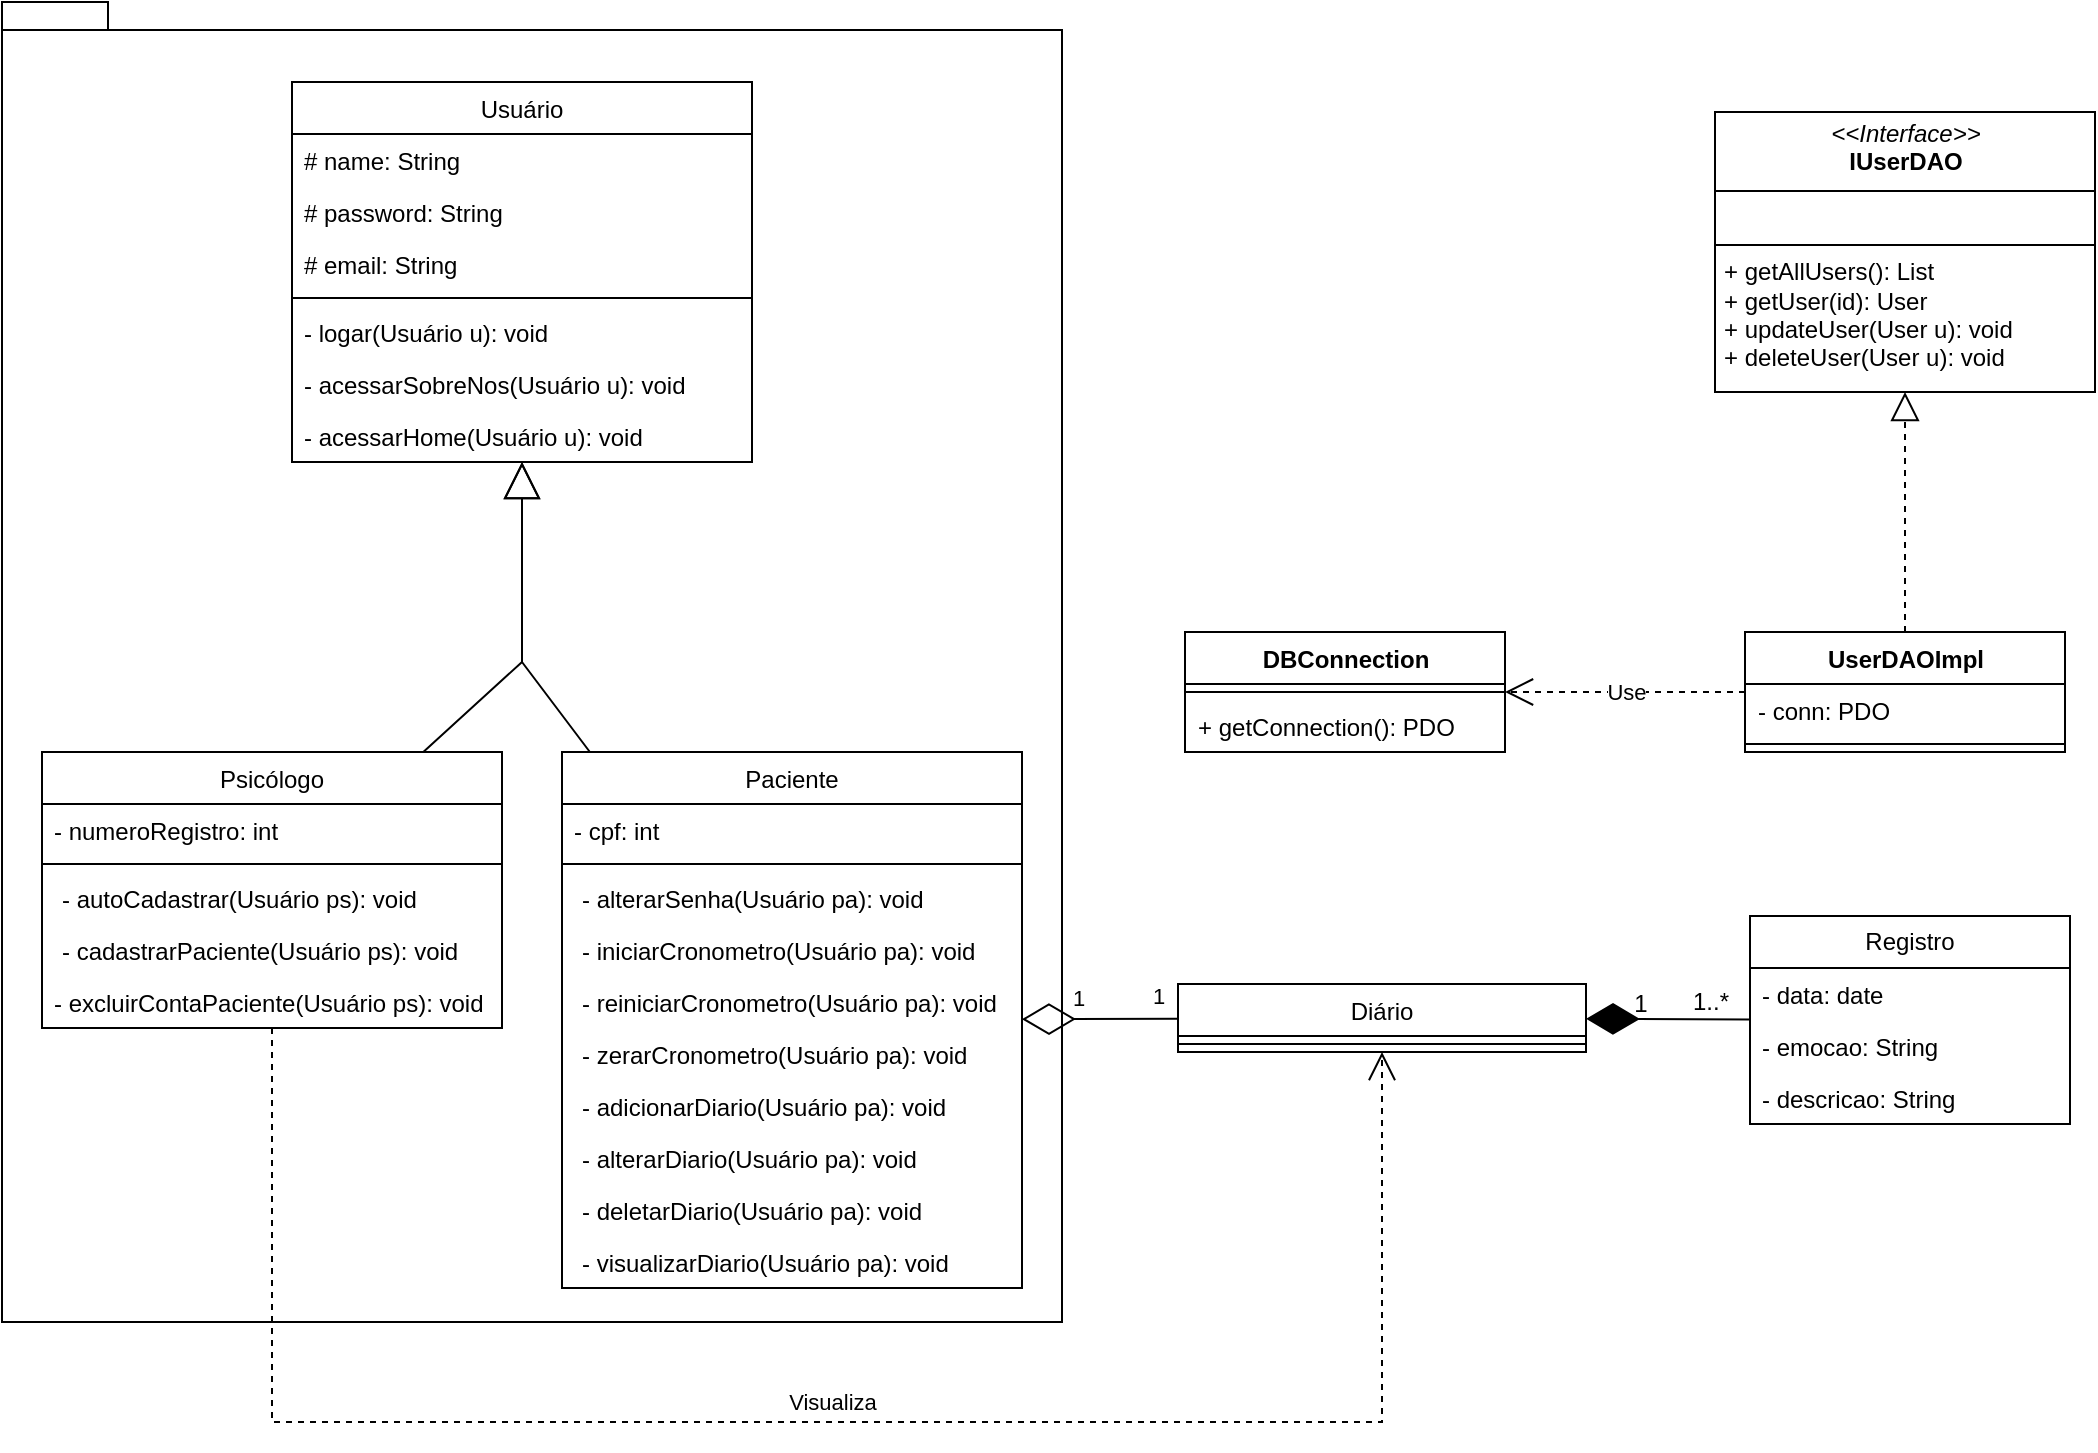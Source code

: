 <mxfile version="24.6.4" type="github">
  <diagram name="Página-1" id="_Aw1nPuLecOlaeks3R-N">
    <mxGraphModel dx="2000" dy="635" grid="1" gridSize="10" guides="1" tooltips="1" connect="1" arrows="1" fold="1" page="1" pageScale="1" pageWidth="827" pageHeight="1169" math="0" shadow="0">
      <root>
        <mxCell id="0" />
        <mxCell id="1" parent="0" />
        <mxCell id="h7Jq9w4hkz23pSaPRMlt-83" value="" style="shape=folder;fontStyle=1;spacingTop=10;tabWidth=40;tabHeight=14;tabPosition=left;html=1;whiteSpace=wrap;" parent="1" vertex="1">
          <mxGeometry x="-160" y="10" width="530" height="660" as="geometry" />
        </mxCell>
        <mxCell id="h7Jq9w4hkz23pSaPRMlt-33" value="" style="endArrow=block;endSize=16;endFill=0;html=1;rounded=0;" parent="1" source="BuMtdkC_AGbICXeLpYEw-1" target="h7Jq9w4hkz23pSaPRMlt-73" edge="1">
          <mxGeometry width="160" relative="1" as="geometry">
            <mxPoint x="48.598" y="384" as="sourcePoint" />
            <mxPoint x="100" y="264" as="targetPoint" />
            <Array as="points">
              <mxPoint x="100" y="340" />
            </Array>
          </mxGeometry>
        </mxCell>
        <mxCell id="h7Jq9w4hkz23pSaPRMlt-34" value="" style="endArrow=block;endSize=16;endFill=0;html=1;rounded=0;" parent="1" source="BuMtdkC_AGbICXeLpYEw-9" target="h7Jq9w4hkz23pSaPRMlt-73" edge="1">
          <mxGeometry width="160" relative="1" as="geometry">
            <mxPoint x="142.632" y="385" as="sourcePoint" />
            <mxPoint x="100" y="264" as="targetPoint" />
            <Array as="points">
              <mxPoint x="100" y="340" />
            </Array>
          </mxGeometry>
        </mxCell>
        <mxCell id="h7Jq9w4hkz23pSaPRMlt-38" value="" style="endArrow=diamondThin;endFill=0;endSize=24;html=1;rounded=0;" parent="1" source="BuMtdkC_AGbICXeLpYEw-20" target="BuMtdkC_AGbICXeLpYEw-9" edge="1">
          <mxGeometry width="160" relative="1" as="geometry">
            <mxPoint x="440" y="495.373" as="sourcePoint" />
            <mxPoint x="350" y="483.475" as="targetPoint" />
          </mxGeometry>
        </mxCell>
        <mxCell id="h7Jq9w4hkz23pSaPRMlt-39" value="1" style="edgeLabel;html=1;align=center;verticalAlign=middle;resizable=0;points=[];" parent="h7Jq9w4hkz23pSaPRMlt-38" vertex="1" connectable="0">
          <mxGeometry x="0.65" y="-12" relative="1" as="geometry">
            <mxPoint x="14" y="1" as="offset" />
          </mxGeometry>
        </mxCell>
        <mxCell id="h7Jq9w4hkz23pSaPRMlt-42" value="Registro" style="swimlane;fontStyle=0;childLayout=stackLayout;horizontal=1;startSize=26;fillColor=none;horizontalStack=0;resizeParent=1;resizeParentMax=0;resizeLast=0;collapsible=1;marginBottom=0;whiteSpace=wrap;html=1;" parent="1" vertex="1">
          <mxGeometry x="714" y="467" width="160" height="104" as="geometry">
            <mxRectangle x="10" y="230" width="80" height="30" as="alternateBounds" />
          </mxGeometry>
        </mxCell>
        <mxCell id="h7Jq9w4hkz23pSaPRMlt-43" value="- data&lt;span style=&quot;background-color: initial;&quot;&gt;: date&lt;/span&gt;" style="text;strokeColor=none;fillColor=none;align=left;verticalAlign=top;spacingLeft=4;spacingRight=4;overflow=hidden;rotatable=0;points=[[0,0.5],[1,0.5]];portConstraint=eastwest;whiteSpace=wrap;html=1;" parent="h7Jq9w4hkz23pSaPRMlt-42" vertex="1">
          <mxGeometry y="26" width="160" height="26" as="geometry" />
        </mxCell>
        <mxCell id="h7Jq9w4hkz23pSaPRMlt-44" value="- emocao&lt;span style=&quot;background-color: initial;&quot;&gt;: String&lt;/span&gt;" style="text;strokeColor=none;fillColor=none;align=left;verticalAlign=top;spacingLeft=4;spacingRight=4;overflow=hidden;rotatable=0;points=[[0,0.5],[1,0.5]];portConstraint=eastwest;whiteSpace=wrap;html=1;" parent="h7Jq9w4hkz23pSaPRMlt-42" vertex="1">
          <mxGeometry y="52" width="160" height="26" as="geometry" />
        </mxCell>
        <mxCell id="h7Jq9w4hkz23pSaPRMlt-45" value="- descricao&lt;span style=&quot;background-color: initial;&quot;&gt;: String&lt;/span&gt;" style="text;strokeColor=none;fillColor=none;align=left;verticalAlign=top;spacingLeft=4;spacingRight=4;overflow=hidden;rotatable=0;points=[[0,0.5],[1,0.5]];portConstraint=eastwest;whiteSpace=wrap;html=1;" parent="h7Jq9w4hkz23pSaPRMlt-42" vertex="1">
          <mxGeometry y="78" width="160" height="26" as="geometry" />
        </mxCell>
        <mxCell id="h7Jq9w4hkz23pSaPRMlt-46" value="1..*" style="text;html=1;align=center;verticalAlign=middle;resizable=0;points=[];autosize=1;strokeColor=none;fillColor=none;" parent="1" vertex="1">
          <mxGeometry x="674" y="495" width="40" height="30" as="geometry" />
        </mxCell>
        <mxCell id="h7Jq9w4hkz23pSaPRMlt-73" value="&lt;span style=&quot;font-weight: 400;&quot;&gt;Usuário&lt;/span&gt;" style="swimlane;fontStyle=1;align=center;verticalAlign=top;childLayout=stackLayout;horizontal=1;startSize=26;horizontalStack=0;resizeParent=1;resizeParentMax=0;resizeLast=0;collapsible=1;marginBottom=0;whiteSpace=wrap;html=1;" parent="1" vertex="1">
          <mxGeometry x="-15" y="50" width="230" height="190" as="geometry" />
        </mxCell>
        <mxCell id="h7Jq9w4hkz23pSaPRMlt-79" value="# name: String" style="text;strokeColor=none;fillColor=none;align=left;verticalAlign=top;spacingLeft=4;spacingRight=4;overflow=hidden;rotatable=0;points=[[0,0.5],[1,0.5]];portConstraint=eastwest;whiteSpace=wrap;html=1;" parent="h7Jq9w4hkz23pSaPRMlt-73" vertex="1">
          <mxGeometry y="26" width="230" height="26" as="geometry" />
        </mxCell>
        <mxCell id="h7Jq9w4hkz23pSaPRMlt-81" value="# password&lt;span style=&quot;background-color: initial;&quot;&gt;: String&lt;/span&gt;" style="text;strokeColor=none;fillColor=none;align=left;verticalAlign=top;spacingLeft=4;spacingRight=4;overflow=hidden;rotatable=0;points=[[0,0.5],[1,0.5]];portConstraint=eastwest;whiteSpace=wrap;html=1;" parent="h7Jq9w4hkz23pSaPRMlt-73" vertex="1">
          <mxGeometry y="52" width="230" height="26" as="geometry" />
        </mxCell>
        <mxCell id="h7Jq9w4hkz23pSaPRMlt-80" value="# email: String" style="text;strokeColor=none;fillColor=none;align=left;verticalAlign=top;spacingLeft=4;spacingRight=4;overflow=hidden;rotatable=0;points=[[0,0.5],[1,0.5]];portConstraint=eastwest;whiteSpace=wrap;html=1;" parent="h7Jq9w4hkz23pSaPRMlt-73" vertex="1">
          <mxGeometry y="78" width="230" height="26" as="geometry" />
        </mxCell>
        <mxCell id="h7Jq9w4hkz23pSaPRMlt-75" value="" style="line;strokeWidth=1;fillColor=none;align=left;verticalAlign=middle;spacingTop=-1;spacingLeft=3;spacingRight=3;rotatable=0;labelPosition=right;points=[];portConstraint=eastwest;strokeColor=inherit;" parent="h7Jq9w4hkz23pSaPRMlt-73" vertex="1">
          <mxGeometry y="104" width="230" height="8" as="geometry" />
        </mxCell>
        <mxCell id="68EFqyv2yR13PmpMGRJy-2" value="- logar(Usuário u): void" style="text;strokeColor=none;fillColor=none;align=left;verticalAlign=top;spacingLeft=4;spacingRight=4;overflow=hidden;rotatable=0;points=[[0,0.5],[1,0.5]];portConstraint=eastwest;whiteSpace=wrap;html=1;" parent="h7Jq9w4hkz23pSaPRMlt-73" vertex="1">
          <mxGeometry y="112" width="230" height="26" as="geometry" />
        </mxCell>
        <mxCell id="9gw6BSrISsGBFfLSzz2E-1" value="- acessarSobreNos(Usuário u): void" style="text;strokeColor=none;fillColor=none;align=left;verticalAlign=top;spacingLeft=4;spacingRight=4;overflow=hidden;rotatable=0;points=[[0,0.5],[1,0.5]];portConstraint=eastwest;whiteSpace=wrap;html=1;" parent="h7Jq9w4hkz23pSaPRMlt-73" vertex="1">
          <mxGeometry y="138" width="230" height="26" as="geometry" />
        </mxCell>
        <mxCell id="9gw6BSrISsGBFfLSzz2E-2" value="- acessarHome(Usuário u): void" style="text;strokeColor=none;fillColor=none;align=left;verticalAlign=top;spacingLeft=4;spacingRight=4;overflow=hidden;rotatable=0;points=[[0,0.5],[1,0.5]];portConstraint=eastwest;whiteSpace=wrap;html=1;" parent="h7Jq9w4hkz23pSaPRMlt-73" vertex="1">
          <mxGeometry y="164" width="230" height="26" as="geometry" />
        </mxCell>
        <mxCell id="h7Jq9w4hkz23pSaPRMlt-82" value="1" style="edgeLabel;html=1;align=center;verticalAlign=middle;resizable=0;points=[];" parent="1" vertex="1" connectable="0">
          <mxGeometry x="378" y="507" as="geometry">
            <mxPoint x="40" as="offset" />
          </mxGeometry>
        </mxCell>
        <mxCell id="h7Jq9w4hkz23pSaPRMlt-84" value="" style="endArrow=diamondThin;endFill=1;endSize=24;html=1;rounded=0;" parent="1" source="h7Jq9w4hkz23pSaPRMlt-42" target="BuMtdkC_AGbICXeLpYEw-20" edge="1">
          <mxGeometry width="160" relative="1" as="geometry">
            <mxPoint x="650" y="650" as="sourcePoint" />
            <mxPoint x="620" y="484.308" as="targetPoint" />
          </mxGeometry>
        </mxCell>
        <mxCell id="h7Jq9w4hkz23pSaPRMlt-85" value="Visualiza" style="endArrow=open;endSize=12;dashed=1;html=1;rounded=0;" parent="1" source="BuMtdkC_AGbICXeLpYEw-1" target="BuMtdkC_AGbICXeLpYEw-20" edge="1">
          <mxGeometry x="0.019" y="10" width="160" relative="1" as="geometry">
            <mxPoint x="-25" y="510" as="sourcePoint" />
            <mxPoint x="530" y="535" as="targetPoint" />
            <Array as="points">
              <mxPoint x="-25" y="720" />
              <mxPoint x="530" y="720" />
            </Array>
            <mxPoint as="offset" />
          </mxGeometry>
        </mxCell>
        <mxCell id="68EFqyv2yR13PmpMGRJy-3" value="1" style="text;html=1;align=center;verticalAlign=middle;resizable=0;points=[];autosize=1;strokeColor=none;fillColor=none;" parent="1" vertex="1">
          <mxGeometry x="644" y="496" width="30" height="30" as="geometry" />
        </mxCell>
        <mxCell id="BuMtdkC_AGbICXeLpYEw-1" value="&lt;span style=&quot;font-weight: 400;&quot;&gt;Psicólogo&lt;/span&gt;" style="swimlane;fontStyle=1;align=center;verticalAlign=top;childLayout=stackLayout;horizontal=1;startSize=26;horizontalStack=0;resizeParent=1;resizeParentMax=0;resizeLast=0;collapsible=1;marginBottom=0;whiteSpace=wrap;html=1;" vertex="1" parent="1">
          <mxGeometry x="-140" y="385" width="230" height="138" as="geometry" />
        </mxCell>
        <mxCell id="BuMtdkC_AGbICXeLpYEw-2" value="- numeroRegistro: int" style="text;strokeColor=none;fillColor=none;align=left;verticalAlign=top;spacingLeft=4;spacingRight=4;overflow=hidden;rotatable=0;points=[[0,0.5],[1,0.5]];portConstraint=eastwest;whiteSpace=wrap;html=1;" vertex="1" parent="BuMtdkC_AGbICXeLpYEw-1">
          <mxGeometry y="26" width="230" height="26" as="geometry" />
        </mxCell>
        <mxCell id="BuMtdkC_AGbICXeLpYEw-5" value="" style="line;strokeWidth=1;fillColor=none;align=left;verticalAlign=middle;spacingTop=-1;spacingLeft=3;spacingRight=3;rotatable=0;labelPosition=right;points=[];portConstraint=eastwest;strokeColor=inherit;" vertex="1" parent="BuMtdkC_AGbICXeLpYEw-1">
          <mxGeometry y="52" width="230" height="8" as="geometry" />
        </mxCell>
        <mxCell id="BuMtdkC_AGbICXeLpYEw-6" value="&lt;p style=&quot;margin: 0px 0px 0px 4px;&quot;&gt;- autoCadastrar(Usuário ps): void&lt;/p&gt;" style="text;strokeColor=none;fillColor=none;align=left;verticalAlign=top;spacingLeft=4;spacingRight=4;overflow=hidden;rotatable=0;points=[[0,0.5],[1,0.5]];portConstraint=eastwest;whiteSpace=wrap;html=1;" vertex="1" parent="BuMtdkC_AGbICXeLpYEw-1">
          <mxGeometry y="60" width="230" height="26" as="geometry" />
        </mxCell>
        <mxCell id="BuMtdkC_AGbICXeLpYEw-7" value="&lt;p style=&quot;margin: 0px 0px 0px 4px;&quot;&gt;- cadastrarPaciente(Usuário ps): void&lt;/p&gt;" style="text;strokeColor=none;fillColor=none;align=left;verticalAlign=top;spacingLeft=4;spacingRight=4;overflow=hidden;rotatable=0;points=[[0,0.5],[1,0.5]];portConstraint=eastwest;whiteSpace=wrap;html=1;" vertex="1" parent="BuMtdkC_AGbICXeLpYEw-1">
          <mxGeometry y="86" width="230" height="26" as="geometry" />
        </mxCell>
        <mxCell id="BuMtdkC_AGbICXeLpYEw-8" value="- excluirContaPaciente(Usuário ps): void" style="text;strokeColor=none;fillColor=none;align=left;verticalAlign=top;spacingLeft=4;spacingRight=4;overflow=hidden;rotatable=0;points=[[0,0.5],[1,0.5]];portConstraint=eastwest;whiteSpace=wrap;html=1;" vertex="1" parent="BuMtdkC_AGbICXeLpYEw-1">
          <mxGeometry y="112" width="230" height="26" as="geometry" />
        </mxCell>
        <mxCell id="BuMtdkC_AGbICXeLpYEw-9" value="&lt;span style=&quot;font-weight: 400;&quot;&gt;Paciente&lt;/span&gt;" style="swimlane;fontStyle=1;align=center;verticalAlign=top;childLayout=stackLayout;horizontal=1;startSize=26;horizontalStack=0;resizeParent=1;resizeParentMax=0;resizeLast=0;collapsible=1;marginBottom=0;whiteSpace=wrap;html=1;" vertex="1" parent="1">
          <mxGeometry x="120" y="385" width="230" height="268" as="geometry" />
        </mxCell>
        <mxCell id="BuMtdkC_AGbICXeLpYEw-10" value="- cpf&lt;span style=&quot;background-color: initial;&quot;&gt;: int&lt;/span&gt;" style="text;strokeColor=none;fillColor=none;align=left;verticalAlign=top;spacingLeft=4;spacingRight=4;overflow=hidden;rotatable=0;points=[[0,0.5],[1,0.5]];portConstraint=eastwest;whiteSpace=wrap;html=1;" vertex="1" parent="BuMtdkC_AGbICXeLpYEw-9">
          <mxGeometry y="26" width="230" height="26" as="geometry" />
        </mxCell>
        <mxCell id="BuMtdkC_AGbICXeLpYEw-11" value="" style="line;strokeWidth=1;fillColor=none;align=left;verticalAlign=middle;spacingTop=-1;spacingLeft=3;spacingRight=3;rotatable=0;labelPosition=right;points=[];portConstraint=eastwest;strokeColor=inherit;" vertex="1" parent="BuMtdkC_AGbICXeLpYEw-9">
          <mxGeometry y="52" width="230" height="8" as="geometry" />
        </mxCell>
        <mxCell id="BuMtdkC_AGbICXeLpYEw-12" value="&lt;p style=&quot;margin: 0px 0px 0px 4px;&quot;&gt;&lt;span style=&quot;background-color: initial;&quot;&gt;- alterarSenha(Usuário pa): void&lt;/span&gt;&lt;/p&gt;" style="text;strokeColor=none;fillColor=none;align=left;verticalAlign=top;spacingLeft=4;spacingRight=4;overflow=hidden;rotatable=0;points=[[0,0.5],[1,0.5]];portConstraint=eastwest;whiteSpace=wrap;html=1;" vertex="1" parent="BuMtdkC_AGbICXeLpYEw-9">
          <mxGeometry y="60" width="230" height="26" as="geometry" />
        </mxCell>
        <mxCell id="BuMtdkC_AGbICXeLpYEw-13" value="&lt;p style=&quot;margin: 0px 0px 0px 4px;&quot;&gt;&lt;span style=&quot;background-color: initial;&quot;&gt;- iniciarCronometro(Usuário pa): void&lt;/span&gt;&lt;/p&gt;" style="text;strokeColor=none;fillColor=none;align=left;verticalAlign=top;spacingLeft=4;spacingRight=4;overflow=hidden;rotatable=0;points=[[0,0.5],[1,0.5]];portConstraint=eastwest;whiteSpace=wrap;html=1;" vertex="1" parent="BuMtdkC_AGbICXeLpYEw-9">
          <mxGeometry y="86" width="230" height="26" as="geometry" />
        </mxCell>
        <mxCell id="BuMtdkC_AGbICXeLpYEw-16" value="&lt;p style=&quot;margin: 0px 0px 0px 4px;&quot;&gt;- reiniciarCronometro(Usuário pa): void&lt;/p&gt;" style="text;strokeColor=none;fillColor=none;align=left;verticalAlign=top;spacingLeft=4;spacingRight=4;overflow=hidden;rotatable=0;points=[[0,0.5],[1,0.5]];portConstraint=eastwest;whiteSpace=wrap;html=1;" vertex="1" parent="BuMtdkC_AGbICXeLpYEw-9">
          <mxGeometry y="112" width="230" height="26" as="geometry" />
        </mxCell>
        <mxCell id="BuMtdkC_AGbICXeLpYEw-14" value="&lt;p style=&quot;margin: 0px 0px 0px 4px;&quot;&gt;- zerarCronometro(Usuário pa): void&lt;/p&gt;" style="text;strokeColor=none;fillColor=none;align=left;verticalAlign=top;spacingLeft=4;spacingRight=4;overflow=hidden;rotatable=0;points=[[0,0.5],[1,0.5]];portConstraint=eastwest;whiteSpace=wrap;html=1;" vertex="1" parent="BuMtdkC_AGbICXeLpYEw-9">
          <mxGeometry y="138" width="230" height="26" as="geometry" />
        </mxCell>
        <mxCell id="BuMtdkC_AGbICXeLpYEw-15" value="&lt;p style=&quot;margin: 0px 0px 0px 4px;&quot;&gt;- adicionarDiario(Usuário pa): void&lt;/p&gt;" style="text;strokeColor=none;fillColor=none;align=left;verticalAlign=top;spacingLeft=4;spacingRight=4;overflow=hidden;rotatable=0;points=[[0,0.5],[1,0.5]];portConstraint=eastwest;whiteSpace=wrap;html=1;" vertex="1" parent="BuMtdkC_AGbICXeLpYEw-9">
          <mxGeometry y="164" width="230" height="26" as="geometry" />
        </mxCell>
        <mxCell id="BuMtdkC_AGbICXeLpYEw-17" value="&lt;p style=&quot;margin: 0px 0px 0px 4px;&quot;&gt;- alterarDiario(Usuário pa): void&lt;/p&gt;" style="text;strokeColor=none;fillColor=none;align=left;verticalAlign=top;spacingLeft=4;spacingRight=4;overflow=hidden;rotatable=0;points=[[0,0.5],[1,0.5]];portConstraint=eastwest;whiteSpace=wrap;html=1;" vertex="1" parent="BuMtdkC_AGbICXeLpYEw-9">
          <mxGeometry y="190" width="230" height="26" as="geometry" />
        </mxCell>
        <mxCell id="BuMtdkC_AGbICXeLpYEw-19" value="&lt;p style=&quot;margin: 0px 0px 0px 4px;&quot;&gt;- deletarDiario(Usuário pa): void&lt;/p&gt;" style="text;strokeColor=none;fillColor=none;align=left;verticalAlign=top;spacingLeft=4;spacingRight=4;overflow=hidden;rotatable=0;points=[[0,0.5],[1,0.5]];portConstraint=eastwest;whiteSpace=wrap;html=1;" vertex="1" parent="BuMtdkC_AGbICXeLpYEw-9">
          <mxGeometry y="216" width="230" height="26" as="geometry" />
        </mxCell>
        <mxCell id="BuMtdkC_AGbICXeLpYEw-18" value="&lt;p style=&quot;margin: 0px 0px 0px 4px;&quot;&gt;- visualizarDiario(Usuário pa): void&lt;br&gt;&lt;/p&gt;" style="text;strokeColor=none;fillColor=none;align=left;verticalAlign=top;spacingLeft=4;spacingRight=4;overflow=hidden;rotatable=0;points=[[0,0.5],[1,0.5]];portConstraint=eastwest;whiteSpace=wrap;html=1;" vertex="1" parent="BuMtdkC_AGbICXeLpYEw-9">
          <mxGeometry y="242" width="230" height="26" as="geometry" />
        </mxCell>
        <mxCell id="BuMtdkC_AGbICXeLpYEw-20" value="&lt;span style=&quot;font-weight: 400;&quot;&gt;Diário&lt;/span&gt;" style="swimlane;fontStyle=1;align=center;verticalAlign=top;childLayout=stackLayout;horizontal=1;startSize=26;horizontalStack=0;resizeParent=1;resizeParentMax=0;resizeLast=0;collapsible=1;marginBottom=0;whiteSpace=wrap;html=1;" vertex="1" parent="1">
          <mxGeometry x="428" y="501" width="204" height="34" as="geometry" />
        </mxCell>
        <mxCell id="BuMtdkC_AGbICXeLpYEw-22" value="" style="line;strokeWidth=1;fillColor=none;align=left;verticalAlign=middle;spacingTop=-1;spacingLeft=3;spacingRight=3;rotatable=0;labelPosition=right;points=[];portConstraint=eastwest;strokeColor=inherit;" vertex="1" parent="BuMtdkC_AGbICXeLpYEw-20">
          <mxGeometry y="26" width="204" height="8" as="geometry" />
        </mxCell>
        <mxCell id="BuMtdkC_AGbICXeLpYEw-26" value="DBConnection" style="swimlane;fontStyle=1;align=center;verticalAlign=top;childLayout=stackLayout;horizontal=1;startSize=26;horizontalStack=0;resizeParent=1;resizeParentMax=0;resizeLast=0;collapsible=1;marginBottom=0;whiteSpace=wrap;html=1;" vertex="1" parent="1">
          <mxGeometry x="431.5" y="325" width="160" height="60" as="geometry" />
        </mxCell>
        <mxCell id="BuMtdkC_AGbICXeLpYEw-28" value="" style="line;strokeWidth=1;fillColor=none;align=left;verticalAlign=middle;spacingTop=-1;spacingLeft=3;spacingRight=3;rotatable=0;labelPosition=right;points=[];portConstraint=eastwest;strokeColor=inherit;" vertex="1" parent="BuMtdkC_AGbICXeLpYEw-26">
          <mxGeometry y="26" width="160" height="8" as="geometry" />
        </mxCell>
        <mxCell id="BuMtdkC_AGbICXeLpYEw-29" value="+ getConnection(): PDO" style="text;strokeColor=none;fillColor=none;align=left;verticalAlign=top;spacingLeft=4;spacingRight=4;overflow=hidden;rotatable=0;points=[[0,0.5],[1,0.5]];portConstraint=eastwest;whiteSpace=wrap;html=1;" vertex="1" parent="BuMtdkC_AGbICXeLpYEw-26">
          <mxGeometry y="34" width="160" height="26" as="geometry" />
        </mxCell>
        <mxCell id="BuMtdkC_AGbICXeLpYEw-30" value="UserDAOImpl" style="swimlane;fontStyle=1;align=center;verticalAlign=top;childLayout=stackLayout;horizontal=1;startSize=26;horizontalStack=0;resizeParent=1;resizeParentMax=0;resizeLast=0;collapsible=1;marginBottom=0;whiteSpace=wrap;html=1;" vertex="1" parent="1">
          <mxGeometry x="711.5" y="325" width="160" height="60" as="geometry" />
        </mxCell>
        <mxCell id="BuMtdkC_AGbICXeLpYEw-31" value="- conn: PDO" style="text;strokeColor=none;fillColor=none;align=left;verticalAlign=top;spacingLeft=4;spacingRight=4;overflow=hidden;rotatable=0;points=[[0,0.5],[1,0.5]];portConstraint=eastwest;whiteSpace=wrap;html=1;" vertex="1" parent="BuMtdkC_AGbICXeLpYEw-30">
          <mxGeometry y="26" width="160" height="26" as="geometry" />
        </mxCell>
        <mxCell id="BuMtdkC_AGbICXeLpYEw-32" value="" style="line;strokeWidth=1;fillColor=none;align=left;verticalAlign=middle;spacingTop=-1;spacingLeft=3;spacingRight=3;rotatable=0;labelPosition=right;points=[];portConstraint=eastwest;strokeColor=inherit;" vertex="1" parent="BuMtdkC_AGbICXeLpYEw-30">
          <mxGeometry y="52" width="160" height="8" as="geometry" />
        </mxCell>
        <mxCell id="BuMtdkC_AGbICXeLpYEw-34" value="Use" style="endArrow=open;endSize=12;dashed=1;html=1;rounded=0;" edge="1" parent="1" source="BuMtdkC_AGbICXeLpYEw-30" target="BuMtdkC_AGbICXeLpYEw-26">
          <mxGeometry width="160" relative="1" as="geometry">
            <mxPoint x="488.5" y="435" as="sourcePoint" />
            <mxPoint x="648.5" y="435" as="targetPoint" />
          </mxGeometry>
        </mxCell>
        <mxCell id="BuMtdkC_AGbICXeLpYEw-35" value="&lt;p style=&quot;margin:0px;margin-top:4px;text-align:center;&quot;&gt;&lt;i&gt;&amp;lt;&amp;lt;Interface&amp;gt;&amp;gt;&lt;/i&gt;&lt;br&gt;&lt;b&gt;IUserDAO&lt;/b&gt;&lt;/p&gt;&lt;hr size=&quot;1&quot; style=&quot;border-style:solid;&quot;&gt;&lt;p style=&quot;margin:0px;margin-left:4px;&quot;&gt;&lt;br&gt;&lt;/p&gt;&lt;hr size=&quot;1&quot; style=&quot;border-style:solid;&quot;&gt;&lt;p style=&quot;margin:0px;margin-left:4px;&quot;&gt;+ getAllUsers(): List&amp;nbsp;&lt;/p&gt;&lt;p style=&quot;margin:0px;margin-left:4px;&quot;&gt;+ getUser(id): User&amp;nbsp;&lt;/p&gt;&lt;p style=&quot;margin:0px;margin-left:4px;&quot;&gt;+ updateUser(User u): void&amp;nbsp;&lt;/p&gt;&lt;p style=&quot;margin:0px;margin-left:4px;&quot;&gt;+ deleteUser(User u): void&lt;br&gt;&lt;/p&gt;" style="verticalAlign=top;align=left;overflow=fill;html=1;whiteSpace=wrap;" vertex="1" parent="1">
          <mxGeometry x="696.5" y="65" width="190" height="140" as="geometry" />
        </mxCell>
        <mxCell id="BuMtdkC_AGbICXeLpYEw-36" value="" style="endArrow=block;dashed=1;endFill=0;endSize=12;html=1;rounded=0;" edge="1" parent="1" source="BuMtdkC_AGbICXeLpYEw-30" target="BuMtdkC_AGbICXeLpYEw-35">
          <mxGeometry width="160" relative="1" as="geometry">
            <mxPoint x="431.5" y="225" as="sourcePoint" />
            <mxPoint x="591.5" y="225" as="targetPoint" />
          </mxGeometry>
        </mxCell>
      </root>
    </mxGraphModel>
  </diagram>
</mxfile>
